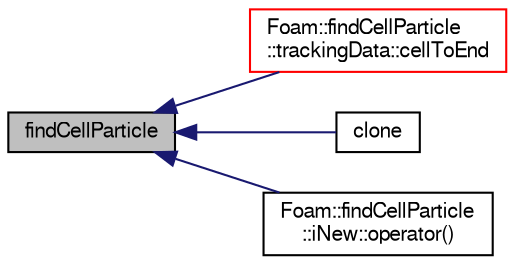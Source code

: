 digraph "findCellParticle"
{
  bgcolor="transparent";
  edge [fontname="FreeSans",fontsize="10",labelfontname="FreeSans",labelfontsize="10"];
  node [fontname="FreeSans",fontsize="10",shape=record];
  rankdir="LR";
  Node1 [label="findCellParticle",height=0.2,width=0.4,color="black", fillcolor="grey75", style="filled", fontcolor="black"];
  Node1 -> Node2 [dir="back",color="midnightblue",fontsize="10",style="solid",fontname="FreeSans"];
  Node2 [label="Foam::findCellParticle\l::trackingData::cellToEnd",height=0.2,width=0.4,color="red",URL="$a28742.html#aec966fde6f1bab647211479c8891273b"];
  Node1 -> Node6 [dir="back",color="midnightblue",fontsize="10",style="solid",fontname="FreeSans"];
  Node6 [label="clone",height=0.2,width=0.4,color="black",URL="$a28738.html#ae4bafbfc2f07dbf690e5794a6329867a",tooltip="Construct and return a clone. "];
  Node1 -> Node7 [dir="back",color="midnightblue",fontsize="10",style="solid",fontname="FreeSans"];
  Node7 [label="Foam::findCellParticle\l::iNew::operator()",height=0.2,width=0.4,color="black",URL="$a28746.html#af617fed221fe63bc7bf1387e4a9ad3c3"];
}

